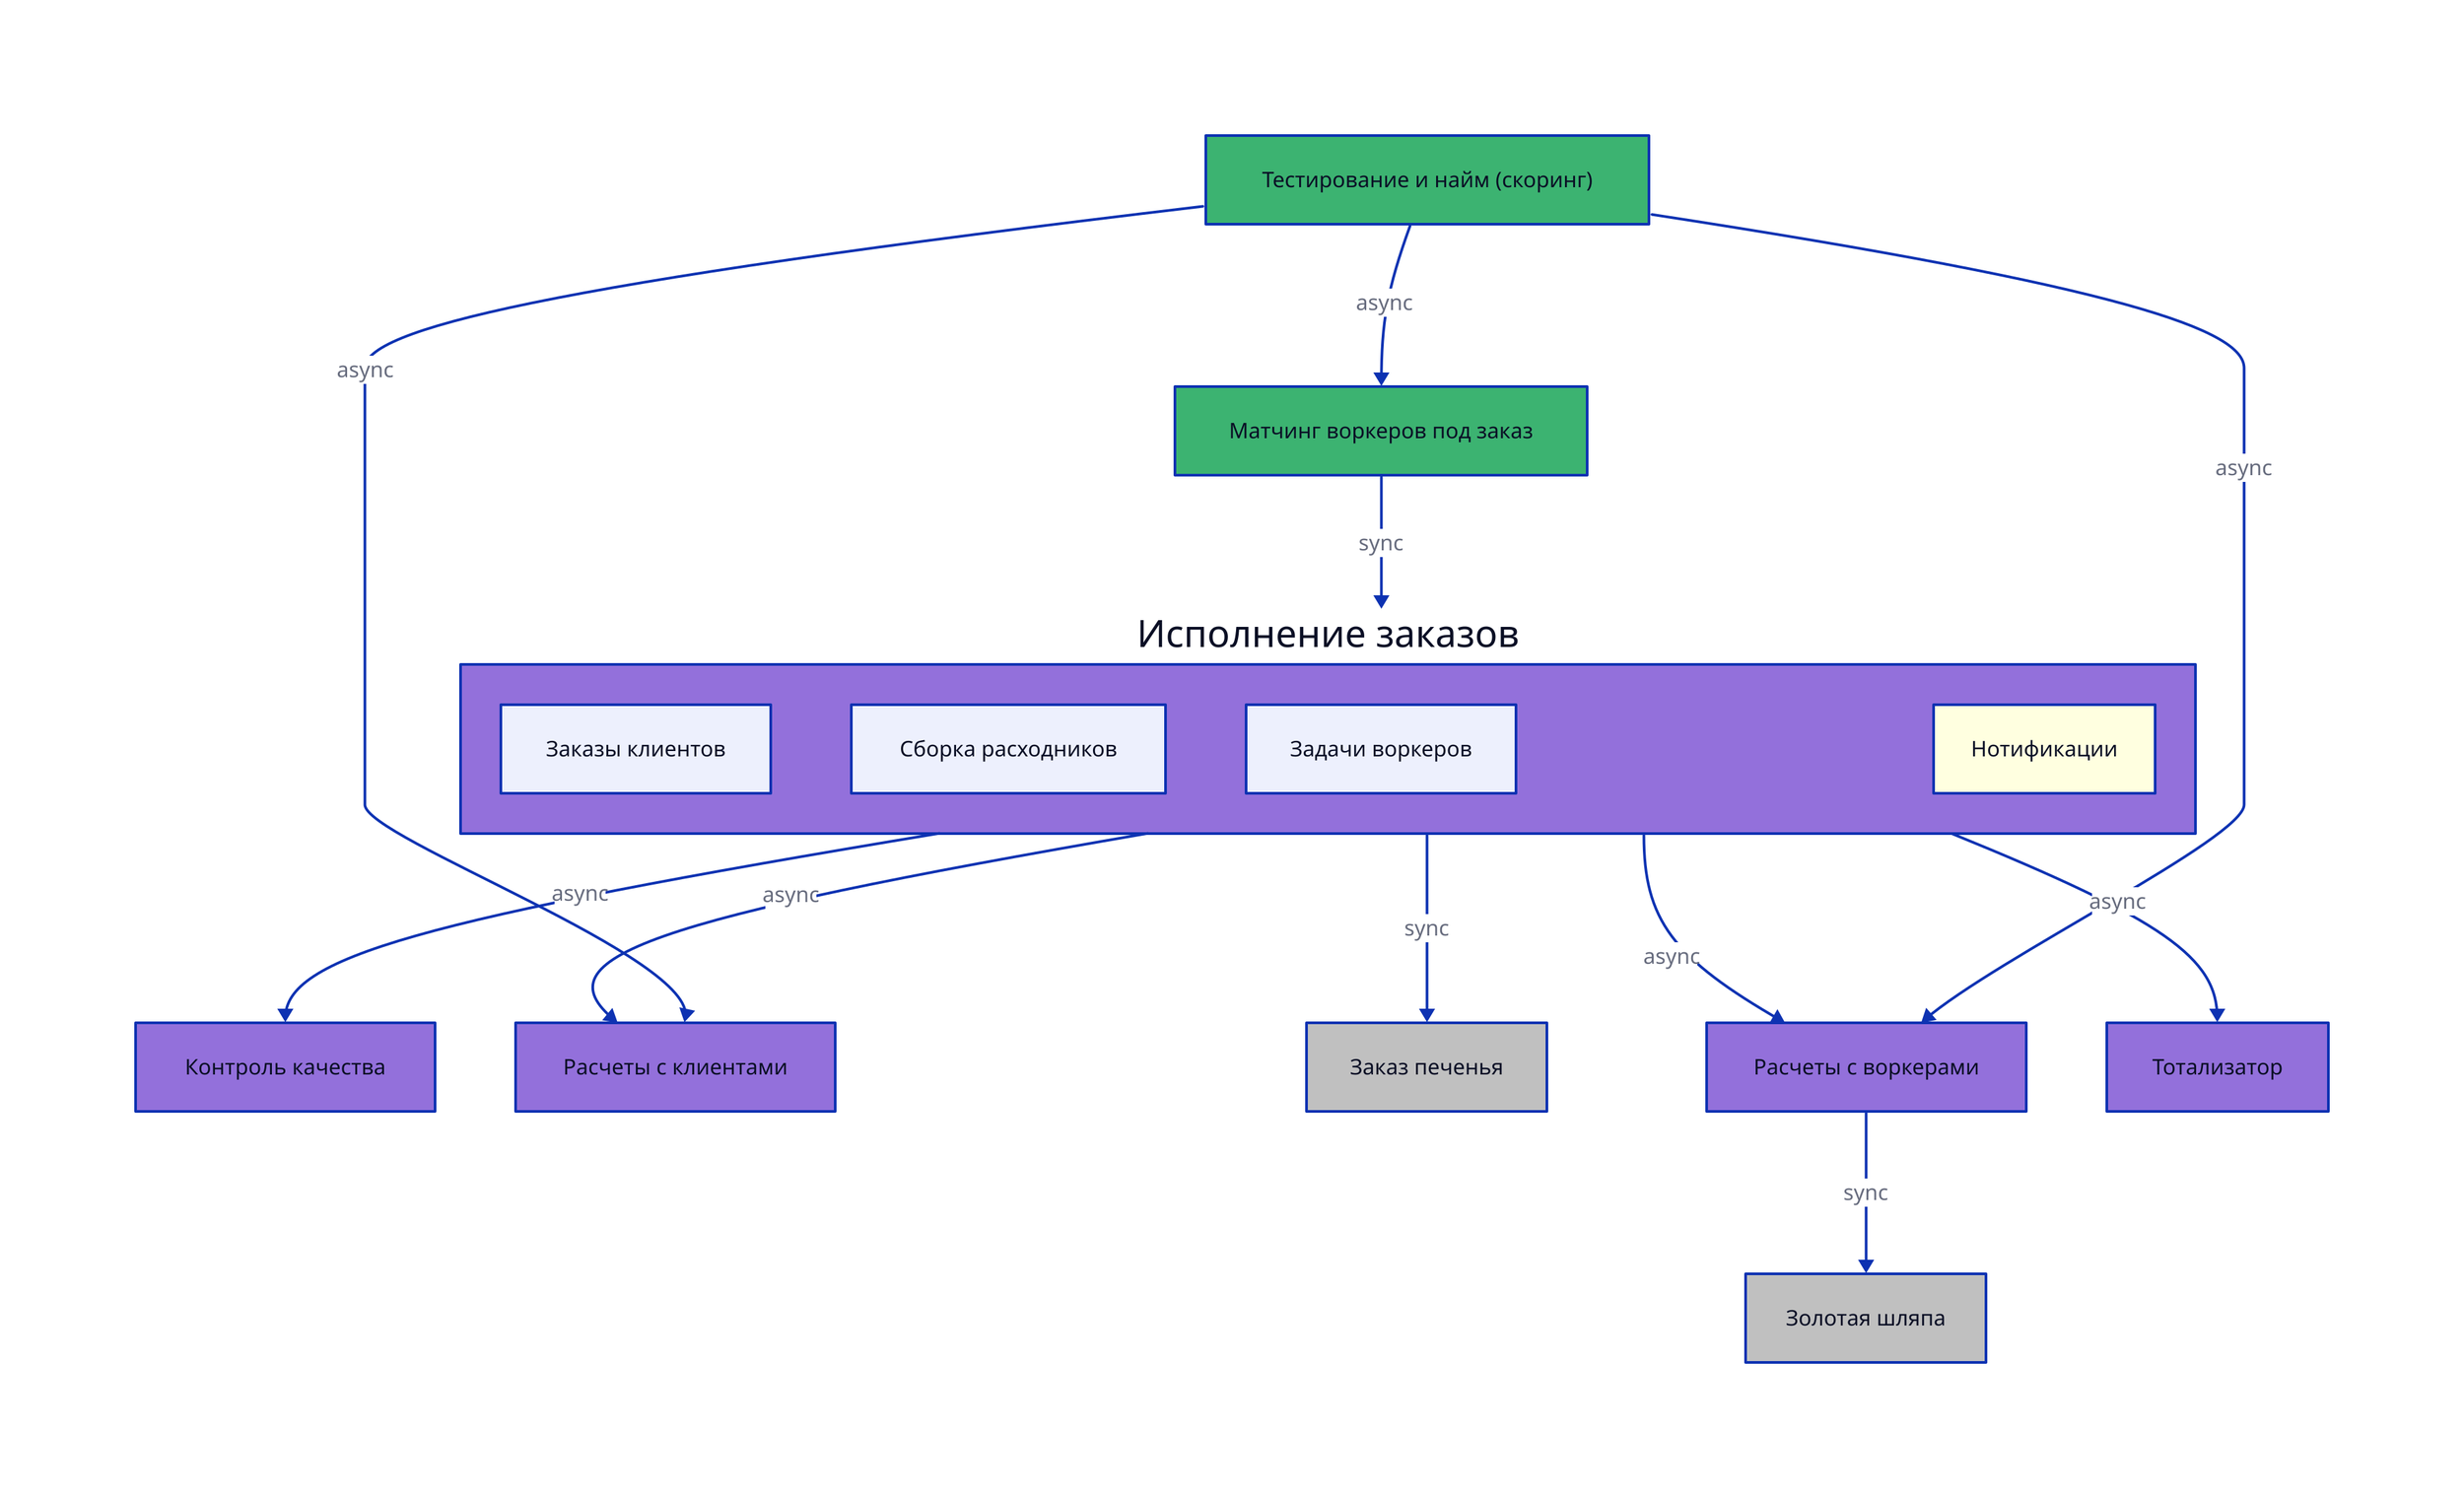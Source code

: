 vars: {
  d2-config: {
    layout-engine: elk
    theme-id: 1
  }
}

classes: {
  core: { style: { fill: mediumseagreen }}
  supporting: { style: { fill: mediumpurple }}
  generic: { style: { fill: silver }}
  external: { style: { fill: silver }}
  tech: { style: { fill: lightyellow }}
}


Скоринг: Тестирование и найм (скоринг) { class: core }
Матчинг: Матчинг воркеров под заказ { class: core }

ИсполнениеЗаказов: Исполнение заказов {
    class: supporting

    Заказы клиентов
    Сборка расходников
    Задачи воркеров
    Нотификации: { class: tech }
}

КонтрольКачества: Контроль качества { class: supporting }
РасчетыКлиентов: Расчеты с клиентами { class: supporting }
ЗаказПеченья: Заказ печенья { class: external }

РасчетыВоркеров: Расчеты с воркерами { class: supporting }
ЗолотаяШляпа: Золотая шляпа { class: external }

Тотализатор { class: supporting }


Скоринг -> Матчинг: async

Матчинг -> ИсполнениеЗаказов: sync

ИсполнениеЗаказов -> КонтрольКачества: async
ИсполнениеЗаказов -> РасчетыКлиентов: async
ИсполнениеЗаказов -> РасчетыВоркеров: async

ИсполнениеЗаказов -> ЗаказПеченья: sync
РасчетыВоркеров -> ЗолотаяШляпа: sync

Скоринг -> РасчетыКлиентов: async
Скоринг -> РасчетыВоркеров: async

ИсполнениеЗаказов -> Тотализатор: async
